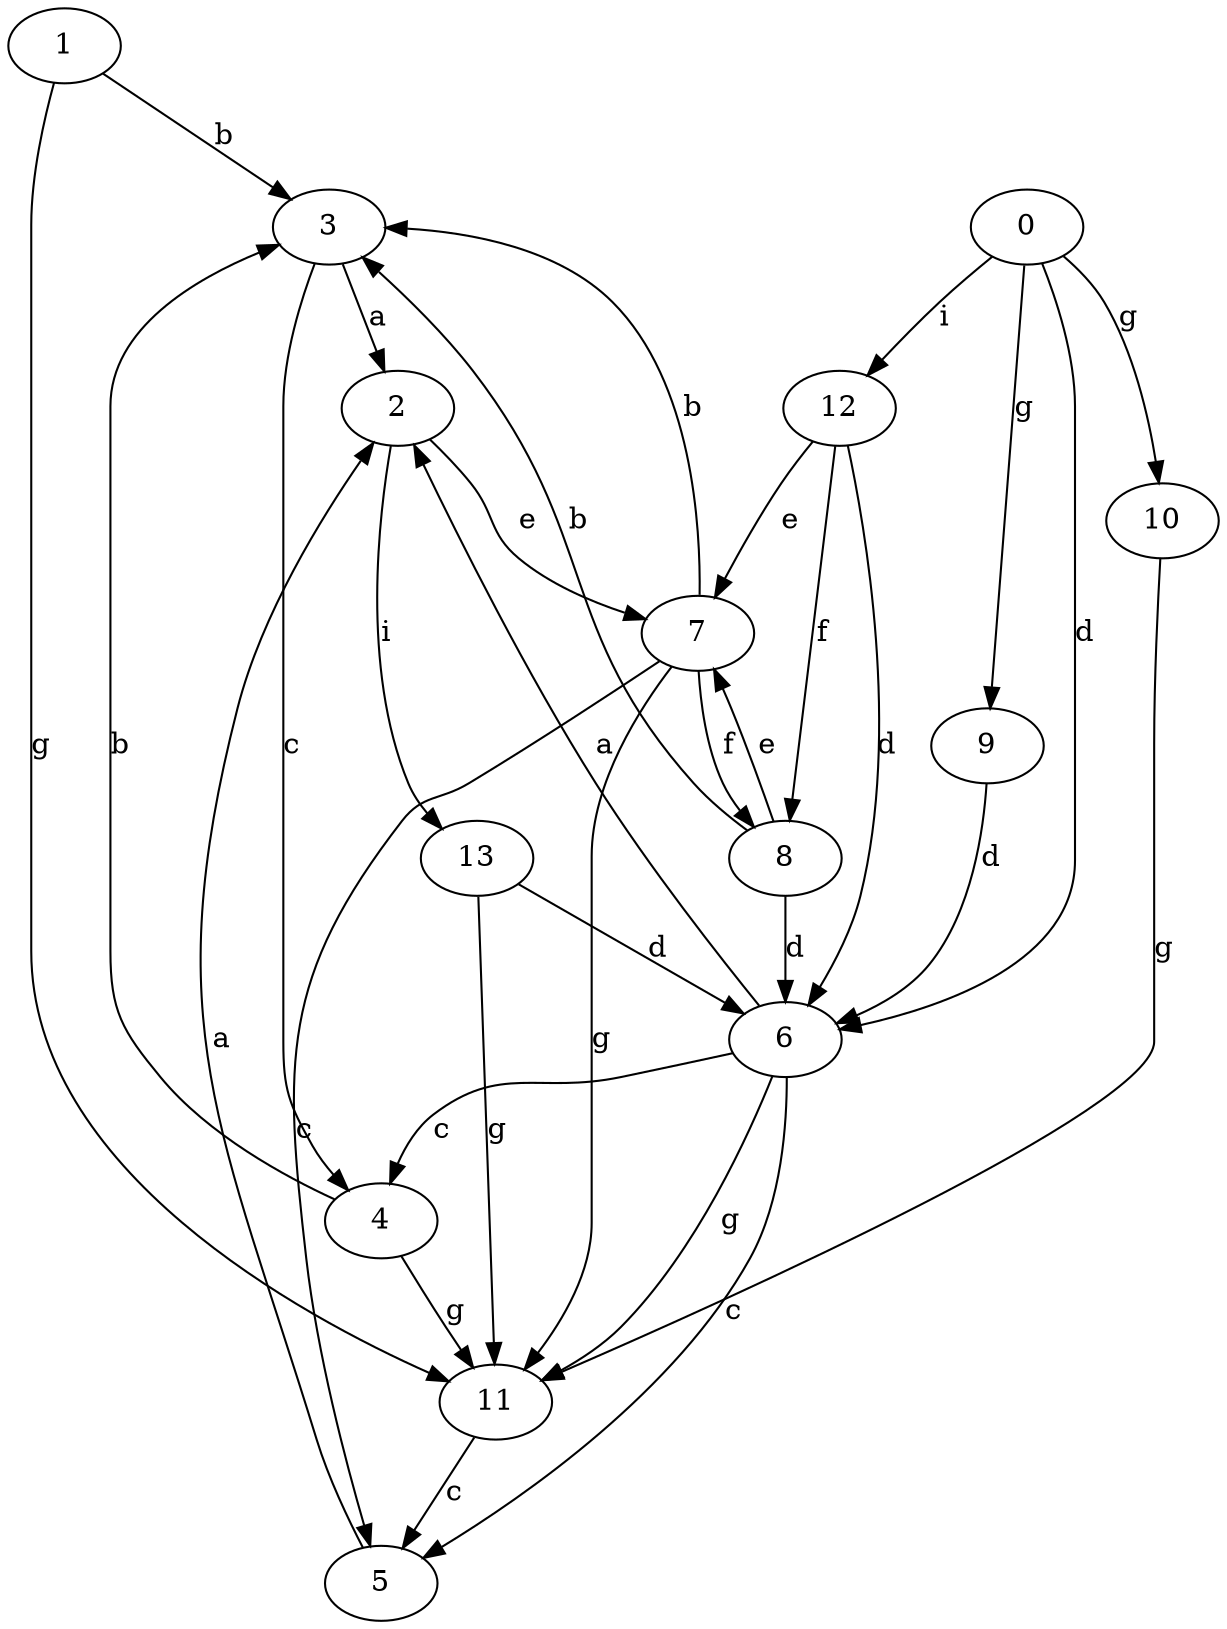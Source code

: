 strict digraph  {
1;
2;
3;
4;
5;
6;
7;
0;
8;
9;
10;
11;
12;
13;
1 -> 3  [label=b];
1 -> 11  [label=g];
2 -> 7  [label=e];
2 -> 13  [label=i];
3 -> 2  [label=a];
3 -> 4  [label=c];
4 -> 3  [label=b];
4 -> 11  [label=g];
5 -> 2  [label=a];
6 -> 2  [label=a];
6 -> 4  [label=c];
6 -> 5  [label=c];
6 -> 11  [label=g];
7 -> 3  [label=b];
7 -> 5  [label=c];
7 -> 8  [label=f];
7 -> 11  [label=g];
0 -> 6  [label=d];
0 -> 9  [label=g];
0 -> 10  [label=g];
0 -> 12  [label=i];
8 -> 3  [label=b];
8 -> 6  [label=d];
8 -> 7  [label=e];
9 -> 6  [label=d];
10 -> 11  [label=g];
11 -> 5  [label=c];
12 -> 6  [label=d];
12 -> 7  [label=e];
12 -> 8  [label=f];
13 -> 6  [label=d];
13 -> 11  [label=g];
}
